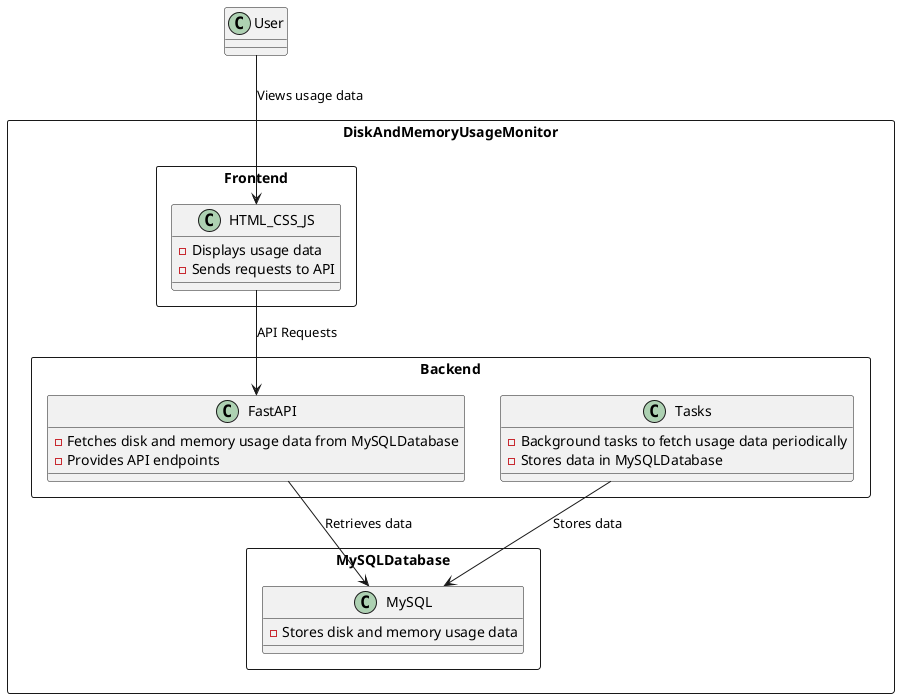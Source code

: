 @startuml
!define RECTANGLE rectangle
!define ACTOR actor



RECTANGLE DiskAndMemoryUsageMonitor {
    RECTANGLE Backend {
        
        class FastAPI {
            - Fetches disk and memory usage data from MySQLDatabase
            - Provides API endpoints
        }
        class Tasks {
            - Background tasks to fetch usage data periodically
            - Stores data in MySQLDatabase
        }
    }
    RECTANGLE Frontend {
        class HTML_CSS_JS {
            - Displays usage data
            - Sends requests to API
        }
    }
    RECTANGLE MySQLDatabase {
        class MySQL {
            - Stores disk and memory usage data
        }
    }
}

User --> HTML_CSS_JS : Views usage data
HTML_CSS_JS --> FastAPI : API Requests
FastAPI --> MySQL : Retrieves data
Tasks --> MySQL : Stores data
@enduml
